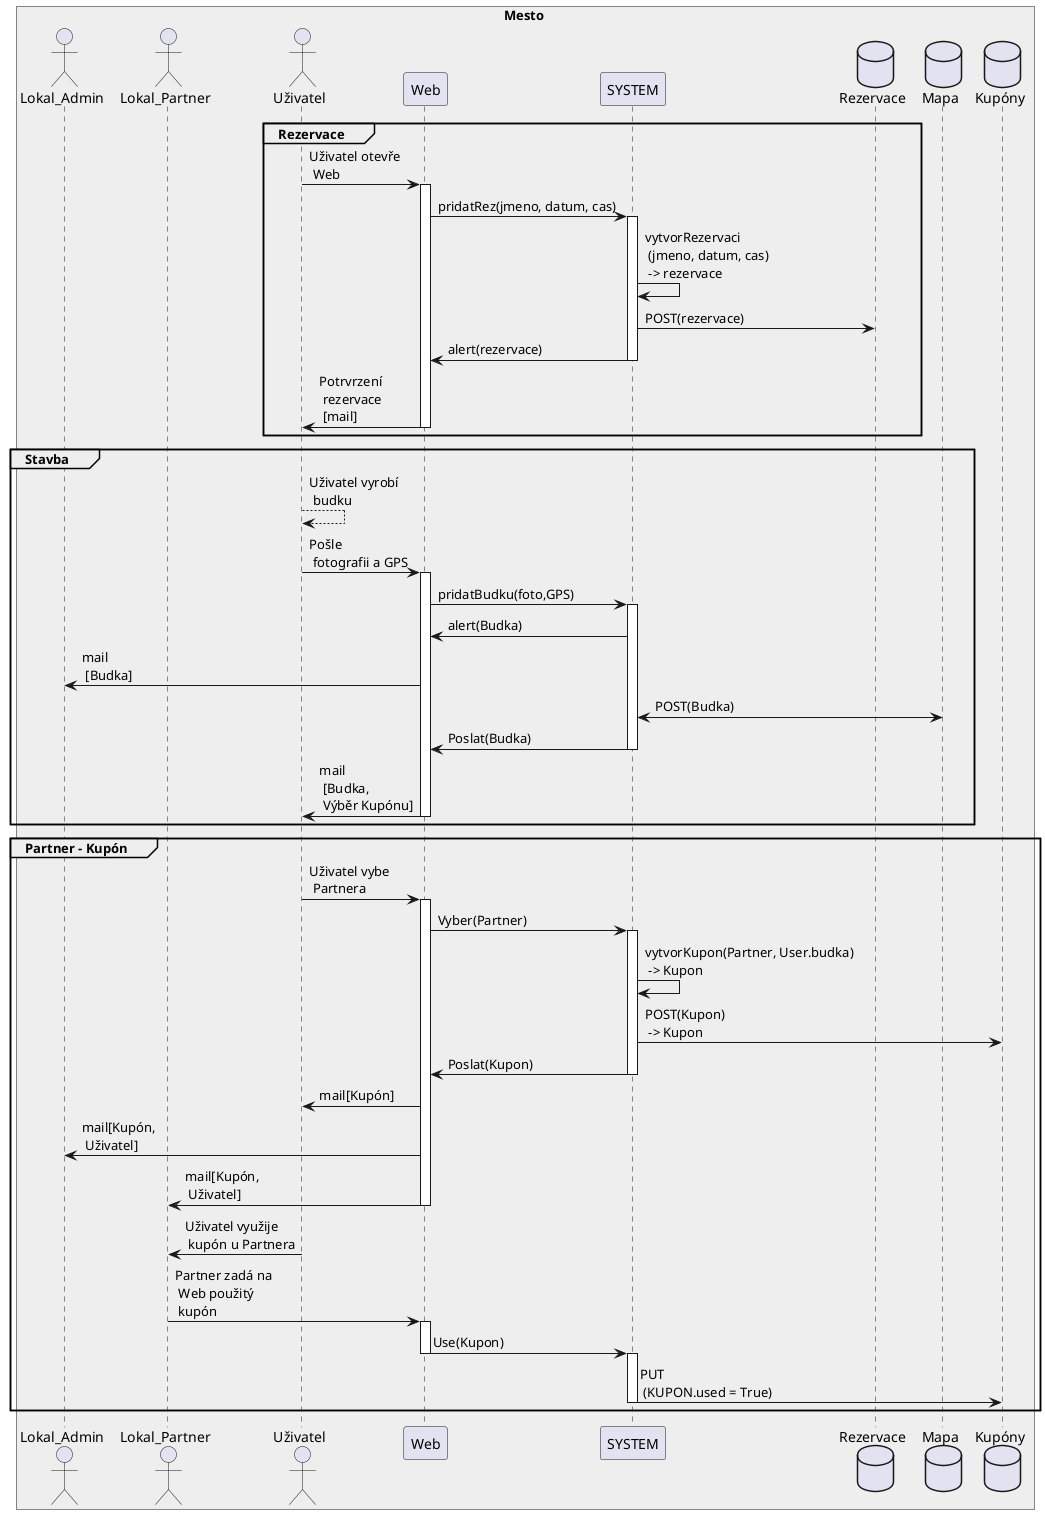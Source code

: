 @startuml
'https://plantuml.com/sequence-diagram
'USER prijde na stranku, udela rezervaci, jde stavet budku do dane
'dilny, postavi BUDKU, posle DATA k budce, BUDKA se prida do MAPY
', user si vybere PARTNERA, dostane KUPON k PARTNEROVI,
'uplatni KUPON
skinparam shadowing false

box Mesto #EEE

actor Lokal_Admin as adm
actor Lokal_Partner as par
actor Uživatel as usr

participant Web as web


participant SYSTEM as sys

database Rezervace as resDB
database Mapa as mapDB
database Kupóny as kupDB

group Rezervace
usr -> web : Uživatel otevře\n Web
activate web
web -> sys : pridatRez(jmeno, datum, cas)
activate sys
sys -> sys : vytvorRezervaci\n (jmeno, datum, cas)\n -> rezervace
sys -> resDB : POST(rezervace)
sys -> web : alert(rezervace)
deactivate sys
web -> usr : Potrvrzení\n rezervace\n [mail]
deactivate web
end rezervace

group Stavba
usr --> usr : Uživatel vyrobí\n budku
usr -> web : Pošle\n fotografii a GPS
activate web
web -> sys : pridatBudku(foto,GPS)
activate sys
sys -> web : alert(Budka)
web -> adm : mail\n [Budka]
sys <-> mapDB : POST(Budka)
sys -> web : Poslat(Budka)
deactivate sys
web -> usr : mail\n [Budka,\n Výběr Kupónu]
deactivate web
end Stavba

group Partner - Kupón
usr -> web : Uživatel vybe\n Partnera
activate web
web -> sys : Vyber(Partner)
activate sys
sys -> sys : vytvorKupon(Partner, User.budka)\n -> Kupon
sys -> kupDB : POST(Kupon)\n -> Kupon
sys -> web : Poslat(Kupon)
deactivate sys
web -> usr : mail[Kupón]
web -> adm : mail[Kupón,\n Uživatel]
web -> par : mail[Kupón,\n Uživatel]
deactivate web
usr -> par : Uživatel využije\n kupón u Partnera
par -> web : Partner zadá na\n Web použitý\n kupón
activate web
web -> sys : Use(Kupon)
deactivate web
activate sys
sys -> kupDB : PUT\n (KUPON.used = True)
deactivate sys
end Partner

end box
















@enduml
